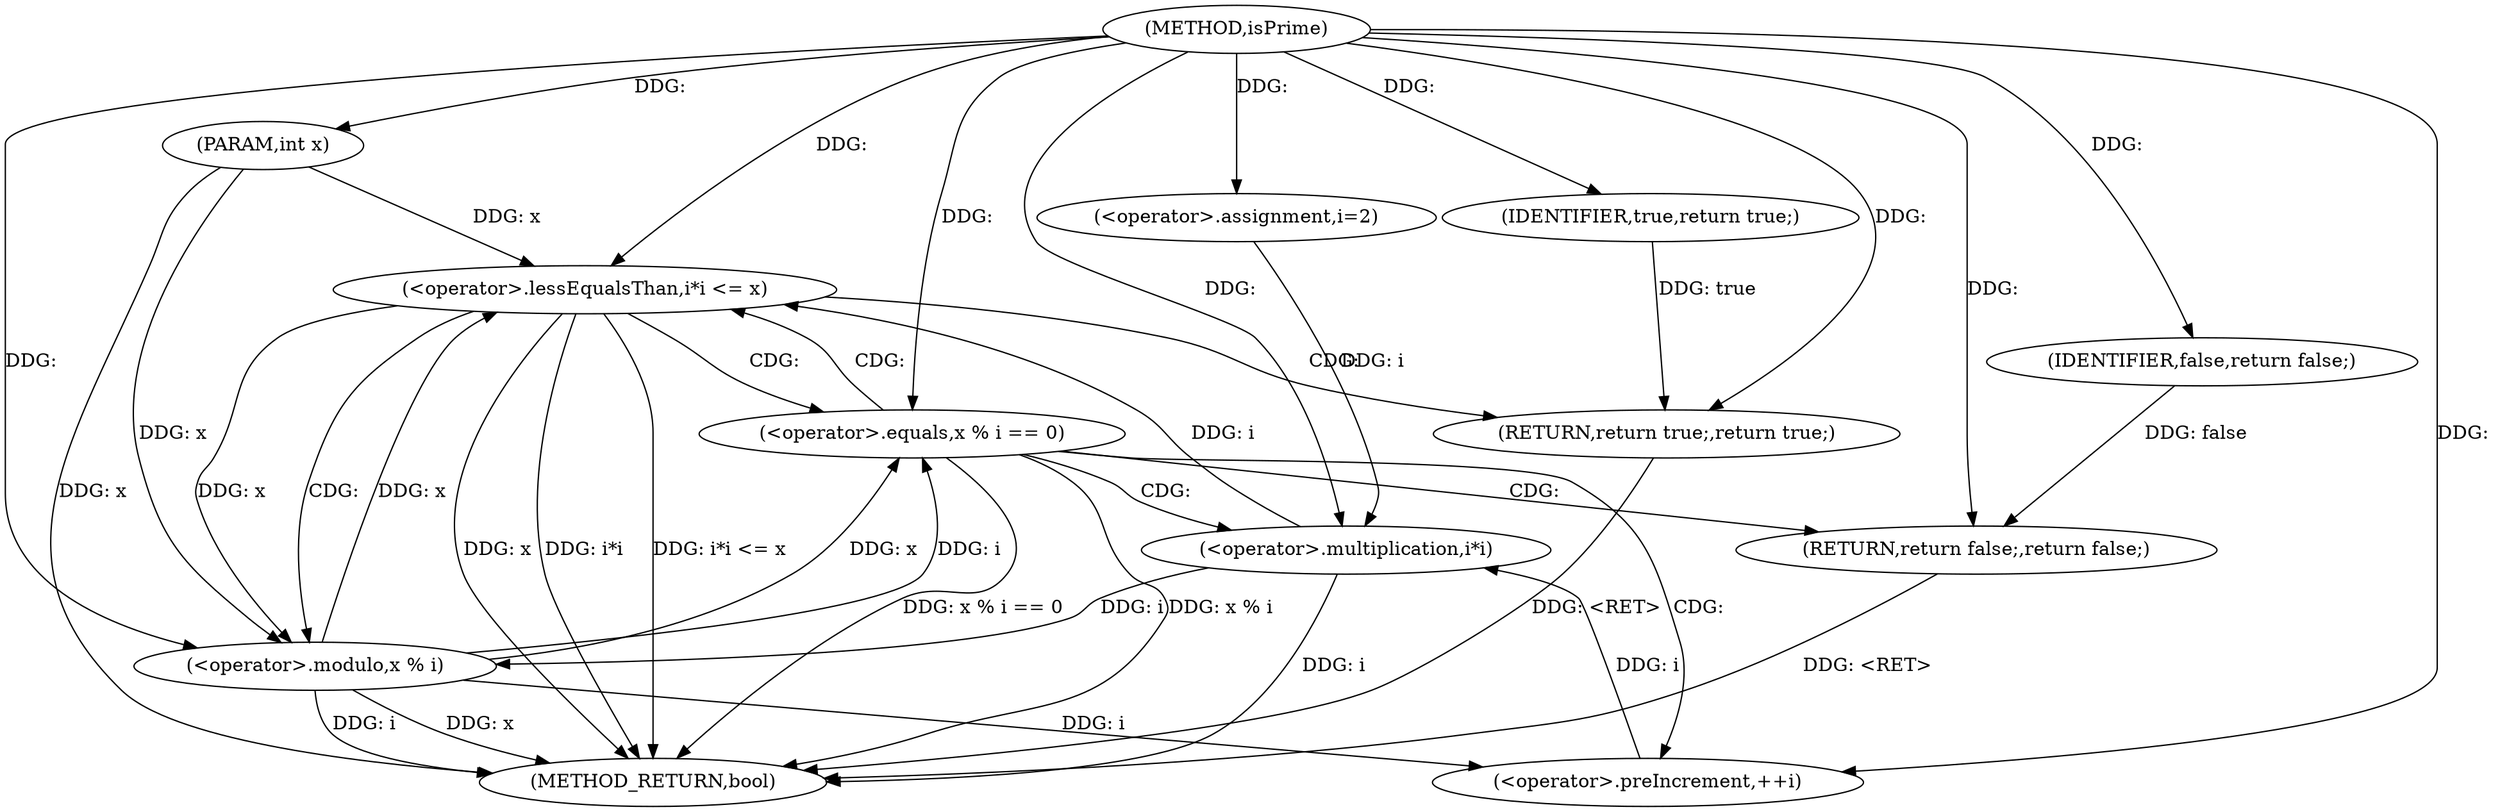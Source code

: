 digraph "isPrime" {  
"1000154" [label = "(METHOD,isPrime)" ]
"1000179" [label = "(METHOD_RETURN,bool)" ]
"1000155" [label = "(PARAM,int x)" ]
"1000177" [label = "(RETURN,return true;,return true;)" ]
"1000159" [label = "(<operator>.assignment,i=2)" ]
"1000162" [label = "(<operator>.lessEqualsThan,i*i <= x)" ]
"1000167" [label = "(<operator>.preIncrement,++i)" ]
"1000178" [label = "(IDENTIFIER,true,return true;)" ]
"1000170" [label = "(<operator>.equals,x % i == 0)" ]
"1000175" [label = "(RETURN,return false;,return false;)" ]
"1000163" [label = "(<operator>.multiplication,i*i)" ]
"1000176" [label = "(IDENTIFIER,false,return false;)" ]
"1000171" [label = "(<operator>.modulo,x % i)" ]
  "1000155" -> "1000179"  [ label = "DDG: x"] 
  "1000163" -> "1000179"  [ label = "DDG: i"] 
  "1000162" -> "1000179"  [ label = "DDG: i*i"] 
  "1000162" -> "1000179"  [ label = "DDG: x"] 
  "1000162" -> "1000179"  [ label = "DDG: i*i <= x"] 
  "1000171" -> "1000179"  [ label = "DDG: x"] 
  "1000171" -> "1000179"  [ label = "DDG: i"] 
  "1000170" -> "1000179"  [ label = "DDG: x % i"] 
  "1000170" -> "1000179"  [ label = "DDG: x % i == 0"] 
  "1000175" -> "1000179"  [ label = "DDG: <RET>"] 
  "1000177" -> "1000179"  [ label = "DDG: <RET>"] 
  "1000154" -> "1000155"  [ label = "DDG: "] 
  "1000178" -> "1000177"  [ label = "DDG: true"] 
  "1000154" -> "1000177"  [ label = "DDG: "] 
  "1000154" -> "1000159"  [ label = "DDG: "] 
  "1000154" -> "1000178"  [ label = "DDG: "] 
  "1000163" -> "1000162"  [ label = "DDG: i"] 
  "1000171" -> "1000162"  [ label = "DDG: x"] 
  "1000155" -> "1000162"  [ label = "DDG: x"] 
  "1000154" -> "1000162"  [ label = "DDG: "] 
  "1000171" -> "1000167"  [ label = "DDG: i"] 
  "1000154" -> "1000167"  [ label = "DDG: "] 
  "1000176" -> "1000175"  [ label = "DDG: false"] 
  "1000154" -> "1000175"  [ label = "DDG: "] 
  "1000159" -> "1000163"  [ label = "DDG: i"] 
  "1000167" -> "1000163"  [ label = "DDG: i"] 
  "1000154" -> "1000163"  [ label = "DDG: "] 
  "1000171" -> "1000170"  [ label = "DDG: x"] 
  "1000171" -> "1000170"  [ label = "DDG: i"] 
  "1000154" -> "1000170"  [ label = "DDG: "] 
  "1000154" -> "1000176"  [ label = "DDG: "] 
  "1000162" -> "1000171"  [ label = "DDG: x"] 
  "1000155" -> "1000171"  [ label = "DDG: x"] 
  "1000154" -> "1000171"  [ label = "DDG: "] 
  "1000163" -> "1000171"  [ label = "DDG: i"] 
  "1000162" -> "1000170"  [ label = "CDG: "] 
  "1000162" -> "1000171"  [ label = "CDG: "] 
  "1000162" -> "1000177"  [ label = "CDG: "] 
  "1000170" -> "1000163"  [ label = "CDG: "] 
  "1000170" -> "1000162"  [ label = "CDG: "] 
  "1000170" -> "1000167"  [ label = "CDG: "] 
  "1000170" -> "1000175"  [ label = "CDG: "] 
}
